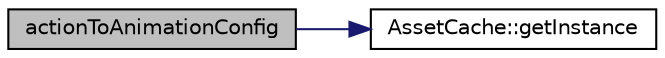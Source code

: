 digraph "actionToAnimationConfig"
{
 // LATEX_PDF_SIZE
  edge [fontname="Helvetica",fontsize="10",labelfontname="Helvetica",labelfontsize="10"];
  node [fontname="Helvetica",fontsize="10",shape=record];
  rankdir="LR";
  Node1 [label="actionToAnimationConfig",height=0.2,width=0.4,color="black", fillcolor="grey75", style="filled", fontcolor="black",tooltip="Convert action to animation config."];
  Node1 -> Node2 [color="midnightblue",fontsize="10",style="solid",fontname="Helvetica"];
  Node2 [label="AssetCache::getInstance",height=0.2,width=0.4,color="black", fillcolor="white", style="filled",URL="$classAssetCache.html#ad31c13741259ce09f6bd7fe8a8ba083b",tooltip="Returns the singleton instance of the AssetCache."];
}
